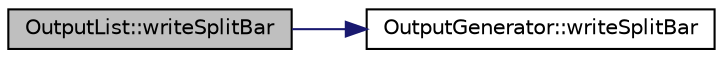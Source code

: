 digraph "OutputList::writeSplitBar"
{
 // LATEX_PDF_SIZE
  edge [fontname="Helvetica",fontsize="10",labelfontname="Helvetica",labelfontsize="10"];
  node [fontname="Helvetica",fontsize="10",shape=record];
  rankdir="LR";
  Node1 [label="OutputList::writeSplitBar",height=0.2,width=0.4,color="black", fillcolor="grey75", style="filled", fontcolor="black",tooltip=" "];
  Node1 -> Node2 [color="midnightblue",fontsize="10",style="solid"];
  Node2 [label="OutputGenerator::writeSplitBar",height=0.2,width=0.4,color="black", fillcolor="white", style="filled",URL="$classOutputGenerator.html#a2e4d0d2fce2bd44841eb1439083a2a51",tooltip=" "];
}
